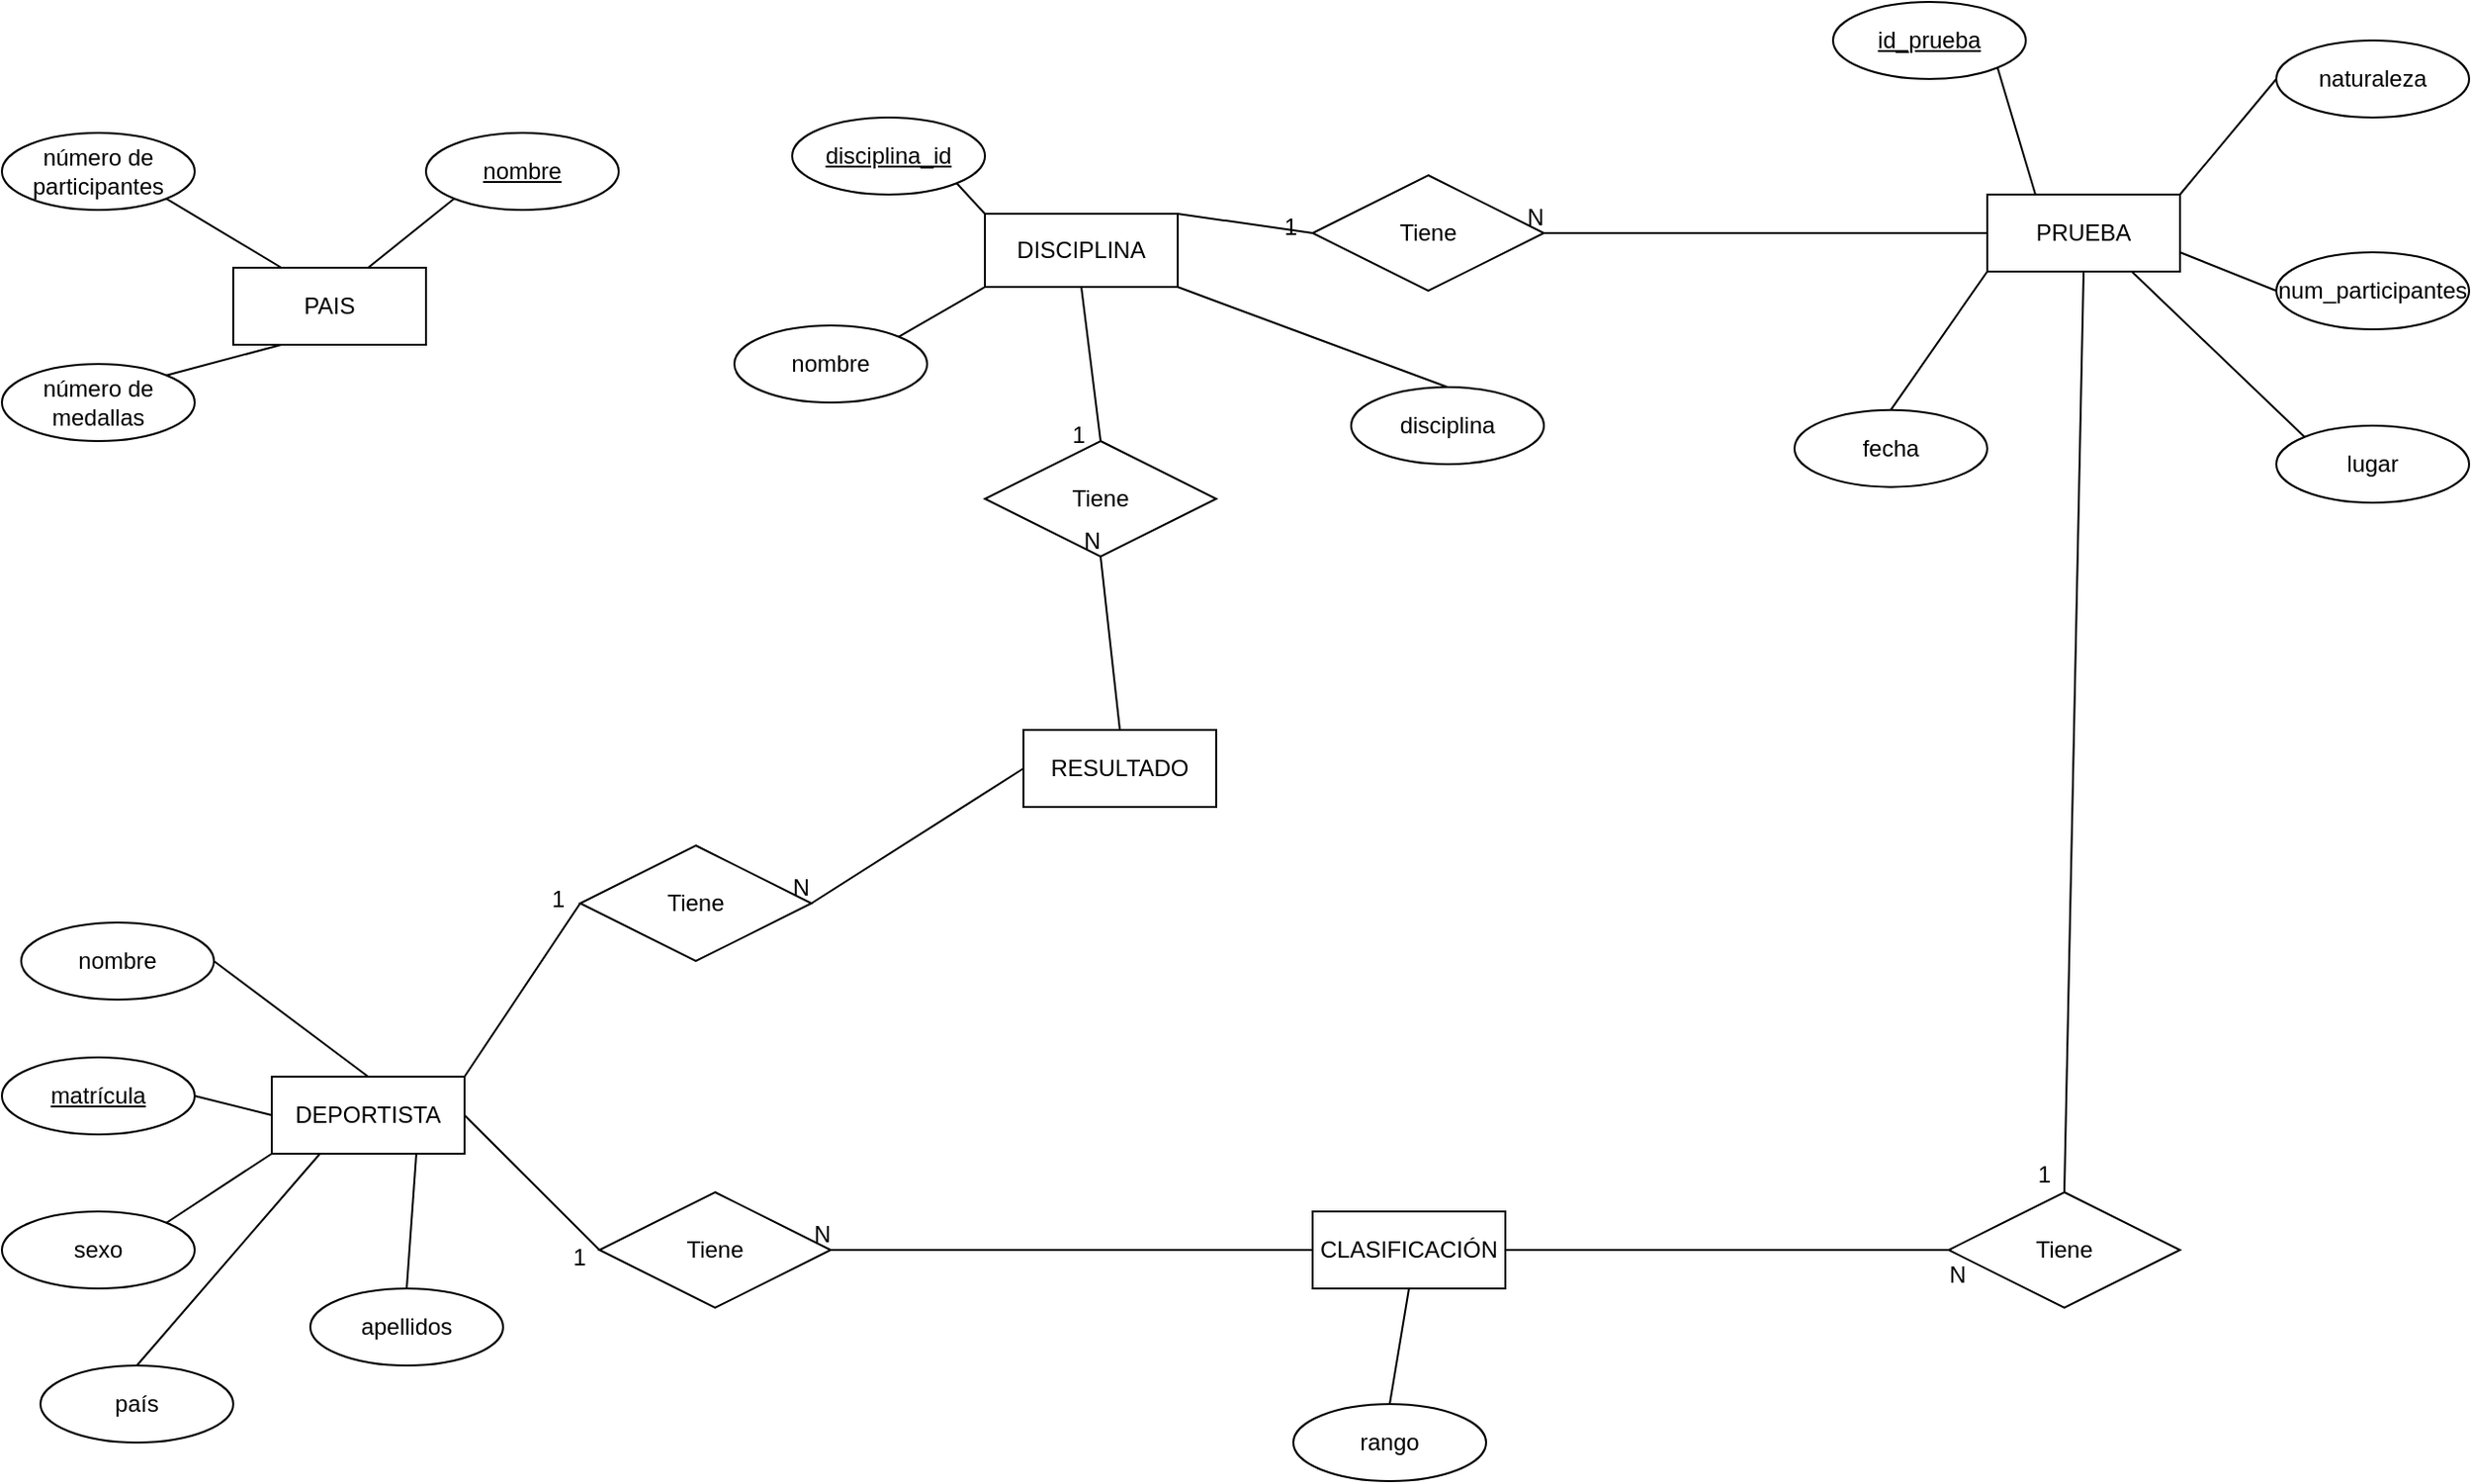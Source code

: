 <mxfile>
    <diagram id="PPm8SXfE_XruJBL4ywoh" name="Page-1">
        <mxGraphModel dx="971" dy="883" grid="1" gridSize="10" guides="1" tooltips="1" connect="1" arrows="1" fold="1" page="1" pageScale="1" pageWidth="850" pageHeight="1100" math="0" shadow="0">
            <root>
                <mxCell id="0"/>
                <mxCell id="1" parent="0"/>
                <mxCell id="2" value="PAIS" style="whiteSpace=wrap;html=1;align=center;" parent="1" vertex="1">
                    <mxGeometry x="170" y="250" width="100" height="40" as="geometry"/>
                </mxCell>
                <mxCell id="3" value="DEPORTISTA" style="whiteSpace=wrap;html=1;align=center;" parent="1" vertex="1">
                    <mxGeometry x="190" y="670" width="100" height="40" as="geometry"/>
                </mxCell>
                <mxCell id="5" value="DISCIPLINA" style="whiteSpace=wrap;html=1;align=center;" parent="1" vertex="1">
                    <mxGeometry x="560" y="222" width="100" height="38" as="geometry"/>
                </mxCell>
                <mxCell id="6" value="PRUEBA" style="whiteSpace=wrap;html=1;align=center;" parent="1" vertex="1">
                    <mxGeometry x="1080" y="212" width="100" height="40" as="geometry"/>
                </mxCell>
                <mxCell id="8" value="RESULTADO" style="whiteSpace=wrap;html=1;align=center;" parent="1" vertex="1">
                    <mxGeometry x="580" y="490" width="100" height="40" as="geometry"/>
                </mxCell>
                <mxCell id="9" value="nombre" style="ellipse;whiteSpace=wrap;html=1;align=center;fontStyle=4;" parent="1" vertex="1">
                    <mxGeometry x="270" y="180" width="100" height="40" as="geometry"/>
                </mxCell>
                <mxCell id="10" value="número de participantes" style="ellipse;whiteSpace=wrap;html=1;align=center;" parent="1" vertex="1">
                    <mxGeometry x="50" y="180" width="100" height="40" as="geometry"/>
                </mxCell>
                <mxCell id="12" value="número de medallas" style="ellipse;whiteSpace=wrap;html=1;align=center;" parent="1" vertex="1">
                    <mxGeometry x="50" y="300" width="100" height="40" as="geometry"/>
                </mxCell>
                <mxCell id="14" value="" style="endArrow=none;html=1;rounded=0;exitX=1;exitY=1;exitDx=0;exitDy=0;entryX=0.25;entryY=0;entryDx=0;entryDy=0;" parent="1" source="10" target="2" edge="1">
                    <mxGeometry relative="1" as="geometry">
                        <mxPoint x="90" y="420" as="sourcePoint"/>
                        <mxPoint x="250" y="420" as="targetPoint"/>
                    </mxGeometry>
                </mxCell>
                <mxCell id="16" value="" style="endArrow=none;html=1;rounded=0;exitX=1;exitY=0;exitDx=0;exitDy=0;entryX=0.25;entryY=1;entryDx=0;entryDy=0;" parent="1" source="12" target="2" edge="1">
                    <mxGeometry relative="1" as="geometry">
                        <mxPoint x="145.168" y="224.217" as="sourcePoint"/>
                        <mxPoint x="205" y="260" as="targetPoint"/>
                    </mxGeometry>
                </mxCell>
                <mxCell id="17" value="" style="endArrow=none;html=1;rounded=0;exitX=0;exitY=1;exitDx=0;exitDy=0;" parent="1" source="9" edge="1">
                    <mxGeometry relative="1" as="geometry">
                        <mxPoint x="155.168" y="234.217" as="sourcePoint"/>
                        <mxPoint x="240" y="250" as="targetPoint"/>
                    </mxGeometry>
                </mxCell>
                <mxCell id="18" value="nombre" style="ellipse;whiteSpace=wrap;html=1;align=center;" parent="1" vertex="1">
                    <mxGeometry x="60" y="590" width="100" height="40" as="geometry"/>
                </mxCell>
                <mxCell id="20" value="matrícula" style="ellipse;whiteSpace=wrap;html=1;align=center;fontStyle=4;" parent="1" vertex="1">
                    <mxGeometry x="50" y="660" width="100" height="40" as="geometry"/>
                </mxCell>
                <mxCell id="21" value="apellidos&lt;br&gt;" style="ellipse;whiteSpace=wrap;html=1;align=center;" parent="1" vertex="1">
                    <mxGeometry x="210" y="780" width="100" height="40" as="geometry"/>
                </mxCell>
                <mxCell id="22" value="sexo" style="ellipse;whiteSpace=wrap;html=1;align=center;" parent="1" vertex="1">
                    <mxGeometry x="50" y="740" width="100" height="40" as="geometry"/>
                </mxCell>
                <mxCell id="23" value="país" style="ellipse;whiteSpace=wrap;html=1;align=center;" parent="1" vertex="1">
                    <mxGeometry x="70" y="820" width="100" height="40" as="geometry"/>
                </mxCell>
                <mxCell id="25" value="" style="endArrow=none;html=1;rounded=0;exitX=1;exitY=0.5;exitDx=0;exitDy=0;entryX=0.5;entryY=0;entryDx=0;entryDy=0;" parent="1" source="18" target="3" edge="1">
                    <mxGeometry relative="1" as="geometry">
                        <mxPoint x="165.168" y="424.217" as="sourcePoint"/>
                        <mxPoint x="225" y="460" as="targetPoint"/>
                    </mxGeometry>
                </mxCell>
                <mxCell id="26" value="" style="endArrow=none;html=1;rounded=0;exitX=1;exitY=0.5;exitDx=0;exitDy=0;entryX=0;entryY=0.5;entryDx=0;entryDy=0;" parent="1" source="20" target="3" edge="1">
                    <mxGeometry relative="1" as="geometry">
                        <mxPoint x="175.168" y="434.217" as="sourcePoint"/>
                        <mxPoint x="235" y="470" as="targetPoint"/>
                    </mxGeometry>
                </mxCell>
                <mxCell id="27" value="" style="endArrow=none;html=1;rounded=0;exitX=1;exitY=0;exitDx=0;exitDy=0;entryX=0;entryY=1;entryDx=0;entryDy=0;" parent="1" source="22" target="3" edge="1">
                    <mxGeometry relative="1" as="geometry">
                        <mxPoint x="185.168" y="444.217" as="sourcePoint"/>
                        <mxPoint x="245" y="480" as="targetPoint"/>
                    </mxGeometry>
                </mxCell>
                <mxCell id="28" value="" style="endArrow=none;html=1;rounded=0;entryX=0.5;entryY=0;entryDx=0;entryDy=0;exitX=0.25;exitY=1;exitDx=0;exitDy=0;" parent="1" source="3" target="23" edge="1">
                    <mxGeometry relative="1" as="geometry">
                        <mxPoint x="240" y="710" as="sourcePoint"/>
                        <mxPoint x="255" y="490" as="targetPoint"/>
                    </mxGeometry>
                </mxCell>
                <mxCell id="29" value="" style="endArrow=none;html=1;rounded=0;exitX=0.75;exitY=1;exitDx=0;exitDy=0;entryX=0.5;entryY=0;entryDx=0;entryDy=0;" parent="1" source="3" target="21" edge="1">
                    <mxGeometry relative="1" as="geometry">
                        <mxPoint x="205.168" y="464.217" as="sourcePoint"/>
                        <mxPoint x="265" y="500" as="targetPoint"/>
                    </mxGeometry>
                </mxCell>
                <mxCell id="30" value="disciplina_id" style="ellipse;whiteSpace=wrap;html=1;align=center;fontStyle=4;" parent="1" vertex="1">
                    <mxGeometry x="460" y="172" width="100" height="40" as="geometry"/>
                </mxCell>
                <mxCell id="31" value="nombre" style="ellipse;whiteSpace=wrap;html=1;align=center;" parent="1" vertex="1">
                    <mxGeometry x="430" y="280" width="100" height="40" as="geometry"/>
                </mxCell>
                <mxCell id="32" value="disciplina" style="ellipse;whiteSpace=wrap;html=1;align=center;" parent="1" vertex="1">
                    <mxGeometry x="750" y="312" width="100" height="40" as="geometry"/>
                </mxCell>
                <mxCell id="33" value="" style="endArrow=none;html=1;rounded=0;entryX=1;entryY=1;entryDx=0;entryDy=0;exitX=0;exitY=0;exitDx=0;exitDy=0;" parent="1" source="5" target="30" edge="1">
                    <mxGeometry relative="1" as="geometry">
                        <mxPoint x="585" y="22.0" as="sourcePoint"/>
                        <mxPoint x="490" y="132" as="targetPoint"/>
                    </mxGeometry>
                </mxCell>
                <mxCell id="34" value="" style="endArrow=none;html=1;rounded=0;entryX=1;entryY=0;entryDx=0;entryDy=0;exitX=0;exitY=1;exitDx=0;exitDy=0;" parent="1" source="5" target="31" edge="1">
                    <mxGeometry relative="1" as="geometry">
                        <mxPoint x="594.832" y="327.783" as="sourcePoint"/>
                        <mxPoint x="530" y="332.0" as="targetPoint"/>
                    </mxGeometry>
                </mxCell>
                <mxCell id="35" value="" style="endArrow=none;html=1;rounded=0;entryX=1;entryY=1;entryDx=0;entryDy=0;exitX=0.5;exitY=0;exitDx=0;exitDy=0;" parent="1" source="32" target="5" edge="1">
                    <mxGeometry relative="1" as="geometry">
                        <mxPoint x="604.832" y="337.783" as="sourcePoint"/>
                        <mxPoint x="535.168" y="286.217" as="targetPoint"/>
                    </mxGeometry>
                </mxCell>
                <mxCell id="36" value="id_prueba" style="ellipse;whiteSpace=wrap;html=1;align=center;fontStyle=4;" parent="1" vertex="1">
                    <mxGeometry x="1000" y="112" width="100" height="40" as="geometry"/>
                </mxCell>
                <mxCell id="38" value="fecha" style="ellipse;whiteSpace=wrap;html=1;align=center;" parent="1" vertex="1">
                    <mxGeometry x="980" y="323.83" width="100" height="40" as="geometry"/>
                </mxCell>
                <mxCell id="39" value="lugar" style="ellipse;whiteSpace=wrap;html=1;align=center;" parent="1" vertex="1">
                    <mxGeometry x="1230" y="332" width="100" height="40" as="geometry"/>
                </mxCell>
                <mxCell id="40" value="num_participantes" style="ellipse;whiteSpace=wrap;html=1;align=center;" parent="1" vertex="1">
                    <mxGeometry x="1230" y="242" width="100" height="40" as="geometry"/>
                </mxCell>
                <mxCell id="41" value="naturaleza" style="ellipse;whiteSpace=wrap;html=1;align=center;" parent="1" vertex="1">
                    <mxGeometry x="1230" y="132" width="100" height="40" as="geometry"/>
                </mxCell>
                <mxCell id="42" value="Tiene" style="shape=rhombus;perimeter=rhombusPerimeter;whiteSpace=wrap;html=1;align=center;" parent="1" vertex="1">
                    <mxGeometry x="730" y="202" width="120" height="60" as="geometry"/>
                </mxCell>
                <mxCell id="43" value="" style="endArrow=none;html=1;rounded=0;exitX=1;exitY=0;exitDx=0;exitDy=0;entryX=0;entryY=0.5;entryDx=0;entryDy=0;" parent="1" source="5" target="42" edge="1">
                    <mxGeometry relative="1" as="geometry">
                        <mxPoint x="320" y="328.13" as="sourcePoint"/>
                        <mxPoint x="650" y="228.13" as="targetPoint"/>
                    </mxGeometry>
                </mxCell>
                <mxCell id="44" value="1" style="resizable=0;html=1;align=right;verticalAlign=bottom;" parent="43" connectable="0" vertex="1">
                    <mxGeometry x="1" relative="1" as="geometry">
                        <mxPoint x="-7" y="6" as="offset"/>
                    </mxGeometry>
                </mxCell>
                <mxCell id="47" value="" style="endArrow=none;html=1;rounded=0;exitX=0;exitY=1;exitDx=0;exitDy=0;entryX=0.5;entryY=0;entryDx=0;entryDy=0;" parent="1" source="6" target="38" edge="1">
                    <mxGeometry relative="1" as="geometry">
                        <mxPoint x="650" y="382" as="sourcePoint"/>
                        <mxPoint x="730" y="442" as="targetPoint"/>
                    </mxGeometry>
                </mxCell>
                <mxCell id="48" value="" style="endArrow=none;html=1;rounded=0;exitX=0.75;exitY=1;exitDx=0;exitDy=0;entryX=0;entryY=0;entryDx=0;entryDy=0;" parent="1" source="6" target="39" edge="1">
                    <mxGeometry relative="1" as="geometry">
                        <mxPoint x="1140" y="262" as="sourcePoint"/>
                        <mxPoint x="1090" y="332" as="targetPoint"/>
                    </mxGeometry>
                </mxCell>
                <mxCell id="49" value="" style="endArrow=none;html=1;rounded=0;exitX=0;exitY=0.5;exitDx=0;exitDy=0;entryX=1;entryY=0;entryDx=0;entryDy=0;" parent="1" source="41" target="6" edge="1">
                    <mxGeometry relative="1" as="geometry">
                        <mxPoint x="1150" y="272" as="sourcePoint"/>
                        <mxPoint x="1100" y="342" as="targetPoint"/>
                    </mxGeometry>
                </mxCell>
                <mxCell id="50" value="" style="endArrow=none;html=1;rounded=0;exitX=1;exitY=0.75;exitDx=0;exitDy=0;entryX=0;entryY=0.5;entryDx=0;entryDy=0;" parent="1" source="6" target="40" edge="1">
                    <mxGeometry relative="1" as="geometry">
                        <mxPoint x="1160" y="282" as="sourcePoint"/>
                        <mxPoint x="1110" y="352" as="targetPoint"/>
                    </mxGeometry>
                </mxCell>
                <mxCell id="51" value="" style="endArrow=none;html=1;rounded=0;exitX=1;exitY=1;exitDx=0;exitDy=0;entryX=0.25;entryY=0;entryDx=0;entryDy=0;" parent="1" source="36" target="6" edge="1">
                    <mxGeometry relative="1" as="geometry">
                        <mxPoint x="1170" y="292" as="sourcePoint"/>
                        <mxPoint x="1120" y="362" as="targetPoint"/>
                    </mxGeometry>
                </mxCell>
                <mxCell id="77" value="CLASIFICACIÓN" style="whiteSpace=wrap;html=1;align=center;" vertex="1" parent="1">
                    <mxGeometry x="730" y="740" width="100" height="40" as="geometry"/>
                </mxCell>
                <mxCell id="79" value="Tiene" style="shape=rhombus;perimeter=rhombusPerimeter;whiteSpace=wrap;html=1;align=center;" vertex="1" parent="1">
                    <mxGeometry x="360" y="730" width="120" height="60" as="geometry"/>
                </mxCell>
                <mxCell id="81" value="" style="endArrow=none;html=1;rounded=0;exitX=1;exitY=0.5;exitDx=0;exitDy=0;entryX=0;entryY=0.5;entryDx=0;entryDy=0;" edge="1" parent="1" source="3" target="79">
                    <mxGeometry relative="1" as="geometry">
                        <mxPoint x="610" y="360" as="sourcePoint"/>
                        <mxPoint x="750" y="270" as="targetPoint"/>
                    </mxGeometry>
                </mxCell>
                <mxCell id="82" value="1" style="resizable=0;html=1;align=right;verticalAlign=bottom;" connectable="0" vertex="1" parent="81">
                    <mxGeometry x="1" relative="1" as="geometry">
                        <mxPoint x="-7" y="12" as="offset"/>
                    </mxGeometry>
                </mxCell>
                <mxCell id="83" value="" style="endArrow=none;html=1;rounded=0;entryX=1;entryY=0.5;entryDx=0;entryDy=0;exitX=0;exitY=0.5;exitDx=0;exitDy=0;" edge="1" parent="1" source="77" target="79">
                    <mxGeometry relative="1" as="geometry">
                        <mxPoint x="660" y="710" as="sourcePoint"/>
                        <mxPoint x="560" y="600" as="targetPoint"/>
                    </mxGeometry>
                </mxCell>
                <mxCell id="84" value="N" style="resizable=0;html=1;align=right;verticalAlign=bottom;" connectable="0" vertex="1" parent="83">
                    <mxGeometry x="1" relative="1" as="geometry"/>
                </mxCell>
                <mxCell id="85" value="" style="endArrow=none;html=1;rounded=0;entryX=1;entryY=0.5;entryDx=0;entryDy=0;exitX=0;exitY=0.5;exitDx=0;exitDy=0;" edge="1" parent="1" source="6" target="42">
                    <mxGeometry relative="1" as="geometry">
                        <mxPoint x="910" y="452" as="sourcePoint"/>
                        <mxPoint x="810" y="332" as="targetPoint"/>
                    </mxGeometry>
                </mxCell>
                <mxCell id="86" value="N" style="resizable=0;html=1;align=right;verticalAlign=bottom;" connectable="0" vertex="1" parent="85">
                    <mxGeometry x="1" relative="1" as="geometry"/>
                </mxCell>
                <mxCell id="87" value="rango" style="ellipse;whiteSpace=wrap;html=1;align=center;" vertex="1" parent="1">
                    <mxGeometry x="720" y="840" width="100" height="40" as="geometry"/>
                </mxCell>
                <mxCell id="89" value="" style="endArrow=none;html=1;rounded=0;entryX=0.5;entryY=1;entryDx=0;entryDy=0;exitX=0.5;exitY=0;exitDx=0;exitDy=0;" edge="1" parent="1" source="87" target="77">
                    <mxGeometry relative="1" as="geometry">
                        <mxPoint x="610" y="373.83" as="sourcePoint"/>
                        <mxPoint x="600" y="323.83" as="targetPoint"/>
                    </mxGeometry>
                </mxCell>
                <mxCell id="90" value="Tiene" style="shape=rhombus;perimeter=rhombusPerimeter;whiteSpace=wrap;html=1;align=center;" vertex="1" parent="1">
                    <mxGeometry x="1060" y="730" width="120" height="60" as="geometry"/>
                </mxCell>
                <mxCell id="96" value="" style="endArrow=none;html=1;rounded=0;exitX=1;exitY=0.5;exitDx=0;exitDy=0;entryX=0;entryY=0.5;entryDx=0;entryDy=0;" edge="1" parent="1" source="77" target="90">
                    <mxGeometry relative="1" as="geometry">
                        <mxPoint x="710" y="780" as="sourcePoint"/>
                        <mxPoint x="620" y="670" as="targetPoint"/>
                    </mxGeometry>
                </mxCell>
                <mxCell id="97" value="N" style="resizable=0;html=1;align=right;verticalAlign=bottom;" connectable="0" vertex="1" parent="96">
                    <mxGeometry x="1" relative="1" as="geometry">
                        <mxPoint x="9" y="21" as="offset"/>
                    </mxGeometry>
                </mxCell>
                <mxCell id="98" value="" style="endArrow=none;html=1;rounded=0;exitX=0.5;exitY=1;exitDx=0;exitDy=0;entryX=0.5;entryY=0;entryDx=0;entryDy=0;" edge="1" parent="1" source="6" target="90">
                    <mxGeometry relative="1" as="geometry">
                        <mxPoint x="650" y="283.83" as="sourcePoint"/>
                        <mxPoint x="740" y="210" as="targetPoint"/>
                    </mxGeometry>
                </mxCell>
                <mxCell id="99" value="1" style="resizable=0;html=1;align=right;verticalAlign=bottom;" connectable="0" vertex="1" parent="98">
                    <mxGeometry x="1" relative="1" as="geometry">
                        <mxPoint x="-7" as="offset"/>
                    </mxGeometry>
                </mxCell>
                <mxCell id="100" value="Tiene" style="shape=rhombus;perimeter=rhombusPerimeter;whiteSpace=wrap;html=1;align=center;" vertex="1" parent="1">
                    <mxGeometry x="560" y="340" width="120" height="60" as="geometry"/>
                </mxCell>
                <mxCell id="101" value="Tiene" style="shape=rhombus;perimeter=rhombusPerimeter;whiteSpace=wrap;html=1;align=center;" vertex="1" parent="1">
                    <mxGeometry x="350" y="550" width="120" height="60" as="geometry"/>
                </mxCell>
                <mxCell id="102" value="" style="endArrow=none;html=1;rounded=0;entryX=0.5;entryY=1;entryDx=0;entryDy=0;exitX=0.5;exitY=0;exitDx=0;exitDy=0;" edge="1" parent="1" source="8" target="100">
                    <mxGeometry relative="1" as="geometry">
                        <mxPoint x="1090" y="242" as="sourcePoint"/>
                        <mxPoint x="860" y="242" as="targetPoint"/>
                    </mxGeometry>
                </mxCell>
                <mxCell id="103" value="N" style="resizable=0;html=1;align=right;verticalAlign=bottom;" connectable="0" vertex="1" parent="102">
                    <mxGeometry x="1" relative="1" as="geometry"/>
                </mxCell>
                <mxCell id="104" value="" style="endArrow=none;html=1;rounded=0;exitX=0.5;exitY=1;exitDx=0;exitDy=0;entryX=0.5;entryY=0;entryDx=0;entryDy=0;" edge="1" parent="1" source="5" target="100">
                    <mxGeometry relative="1" as="geometry">
                        <mxPoint x="670" y="232" as="sourcePoint"/>
                        <mxPoint x="740" y="242" as="targetPoint"/>
                    </mxGeometry>
                </mxCell>
                <mxCell id="105" value="1" style="resizable=0;html=1;align=right;verticalAlign=bottom;" connectable="0" vertex="1" parent="104">
                    <mxGeometry x="1" relative="1" as="geometry">
                        <mxPoint x="-7" y="6" as="offset"/>
                    </mxGeometry>
                </mxCell>
                <mxCell id="106" value="" style="endArrow=none;html=1;rounded=0;entryX=1;entryY=0.5;entryDx=0;entryDy=0;exitX=0;exitY=0.5;exitDx=0;exitDy=0;" edge="1" parent="1" source="8" target="101">
                    <mxGeometry relative="1" as="geometry">
                        <mxPoint x="580" y="530" as="sourcePoint"/>
                        <mxPoint x="630" y="410" as="targetPoint"/>
                    </mxGeometry>
                </mxCell>
                <mxCell id="107" value="N" style="resizable=0;html=1;align=right;verticalAlign=bottom;" connectable="0" vertex="1" parent="106">
                    <mxGeometry x="1" relative="1" as="geometry"/>
                </mxCell>
                <mxCell id="108" value="" style="endArrow=none;html=1;rounded=0;exitX=1;exitY=0;exitDx=0;exitDy=0;entryX=0;entryY=0.5;entryDx=0;entryDy=0;" edge="1" parent="1" source="3" target="101">
                    <mxGeometry relative="1" as="geometry">
                        <mxPoint x="620" y="270" as="sourcePoint"/>
                        <mxPoint x="630" y="350" as="targetPoint"/>
                    </mxGeometry>
                </mxCell>
                <mxCell id="109" value="1" style="resizable=0;html=1;align=right;verticalAlign=bottom;" connectable="0" vertex="1" parent="108">
                    <mxGeometry x="1" relative="1" as="geometry">
                        <mxPoint x="-7" y="6" as="offset"/>
                    </mxGeometry>
                </mxCell>
            </root>
        </mxGraphModel>
    </diagram>
</mxfile>